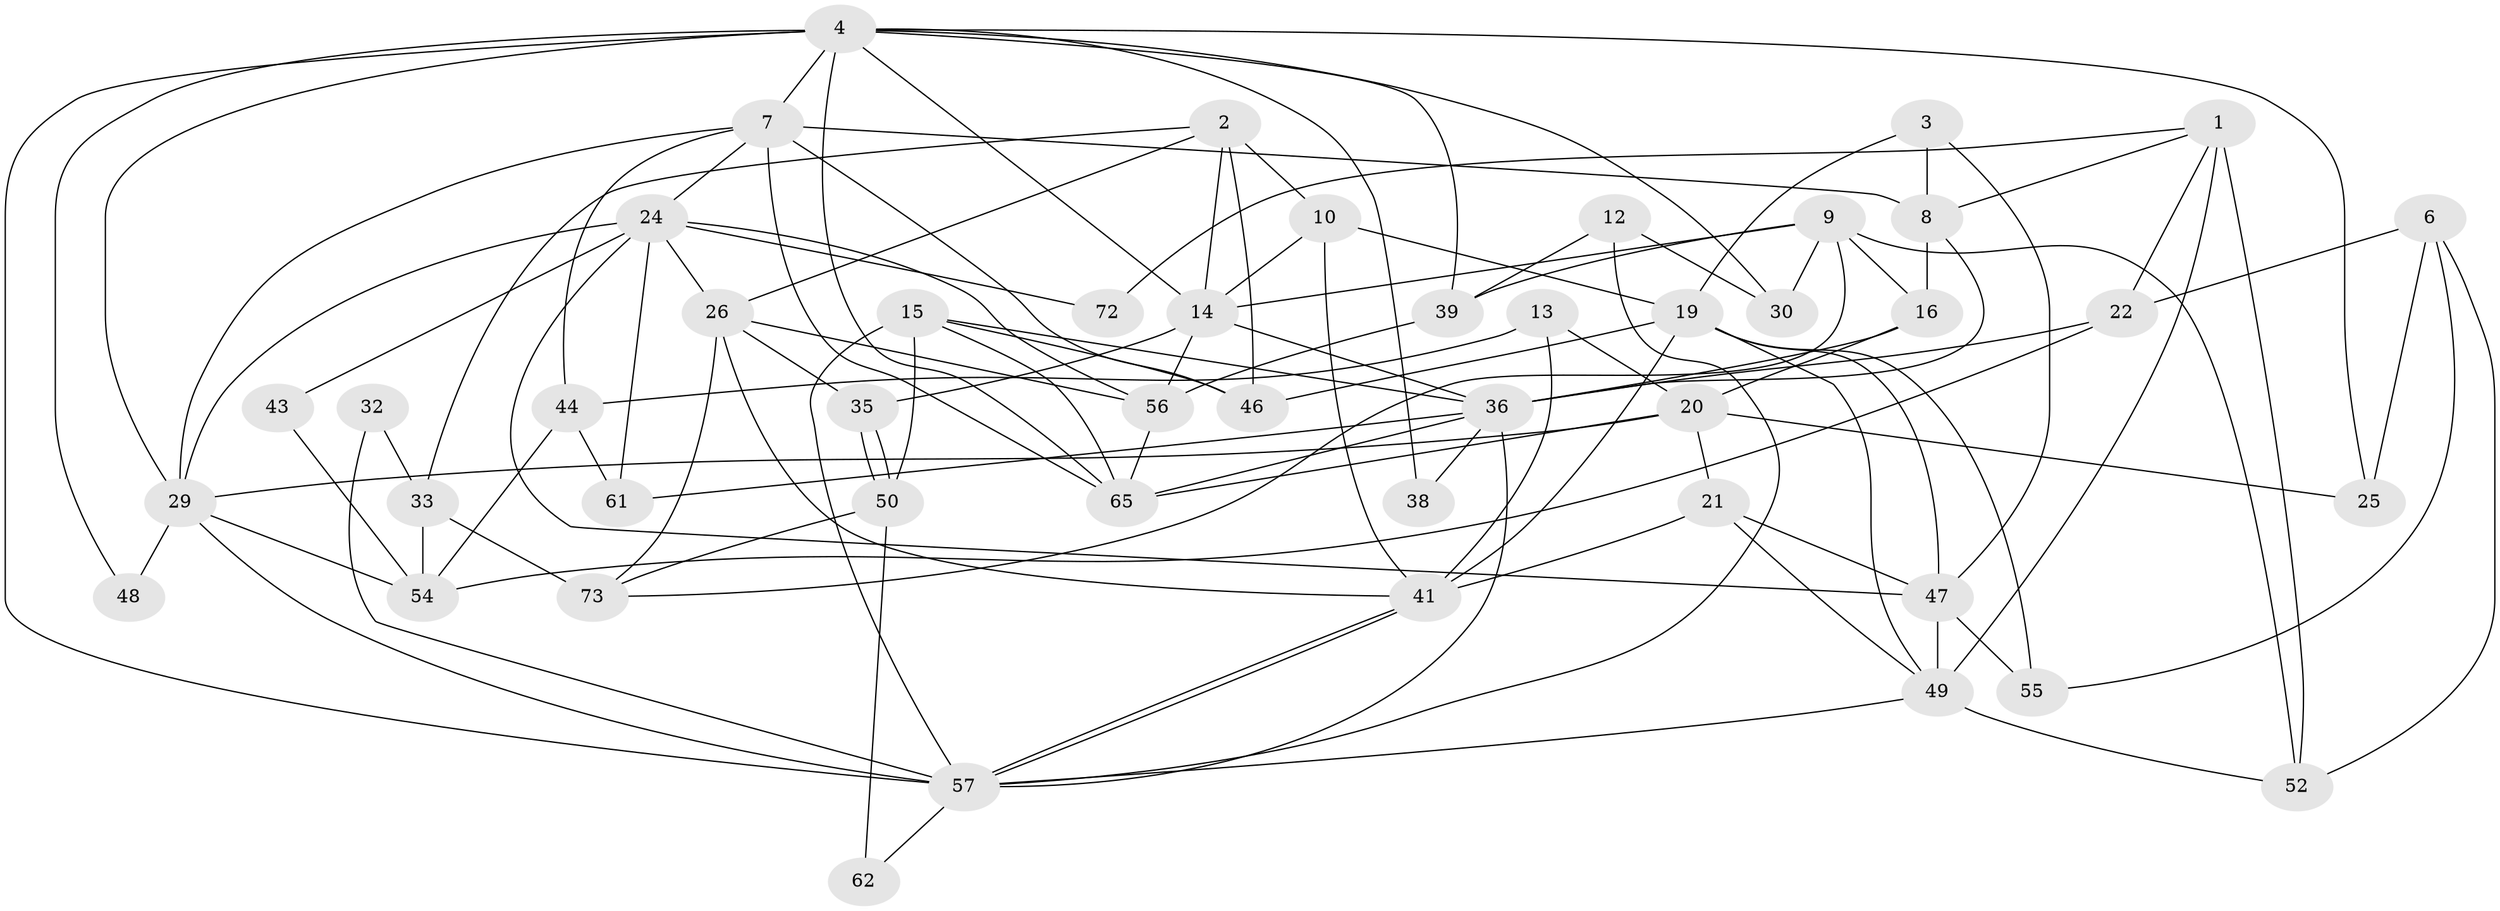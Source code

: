 // original degree distribution, {2: 0.15789473684210525, 3: 0.17105263157894737, 8: 0.013157894736842105, 4: 0.3684210526315789, 5: 0.18421052631578946, 7: 0.039473684210526314, 6: 0.06578947368421052}
// Generated by graph-tools (version 1.1) at 2025/41/03/06/25 10:41:58]
// undirected, 47 vertices, 112 edges
graph export_dot {
graph [start="1"]
  node [color=gray90,style=filled];
  1 [super="+66"];
  2 [super="+5"];
  3 [super="+63"];
  4 [super="+69"];
  6 [super="+17"];
  7 [super="+28"];
  8 [super="+23"];
  9 [super="+11"];
  10;
  12 [super="+18"];
  13;
  14 [super="+27"];
  15 [super="+37"];
  16;
  19 [super="+60"];
  20 [super="+34"];
  21 [super="+42"];
  22;
  24 [super="+31"];
  25;
  26 [super="+76"];
  29 [super="+45"];
  30;
  32;
  33 [super="+71"];
  35;
  36 [super="+53"];
  38;
  39 [super="+40"];
  41 [super="+74"];
  43;
  44 [super="+68"];
  46 [super="+75"];
  47 [super="+59"];
  48;
  49 [super="+51"];
  50;
  52 [super="+58"];
  54 [super="+67"];
  55;
  56;
  57 [super="+64"];
  61 [super="+70"];
  62;
  65;
  72;
  73;
  1 -- 49 [weight=2];
  1 -- 22;
  1 -- 8;
  1 -- 72;
  1 -- 52;
  2 -- 10;
  2 -- 14;
  2 -- 33;
  2 -- 26;
  2 -- 46;
  3 -- 8 [weight=2];
  3 -- 19 [weight=2];
  3 -- 47;
  4 -- 29 [weight=2];
  4 -- 25;
  4 -- 38;
  4 -- 48;
  4 -- 65;
  4 -- 7;
  4 -- 30;
  4 -- 14;
  4 -- 57;
  4 -- 39;
  6 -- 25;
  6 -- 52;
  6 -- 55;
  6 -- 22;
  7 -- 8;
  7 -- 46;
  7 -- 29;
  7 -- 24;
  7 -- 65;
  7 -- 44;
  8 -- 16;
  8 -- 36;
  9 -- 14;
  9 -- 30;
  9 -- 73;
  9 -- 16;
  9 -- 52;
  9 -- 39;
  10 -- 19;
  10 -- 14;
  10 -- 41;
  12 -- 39;
  12 -- 30;
  12 -- 57;
  13 -- 44;
  13 -- 41;
  13 -- 20;
  14 -- 35;
  14 -- 56;
  14 -- 36;
  15 -- 36;
  15 -- 65;
  15 -- 50;
  15 -- 46;
  15 -- 57;
  16 -- 36;
  16 -- 20;
  19 -- 55;
  19 -- 46;
  19 -- 41;
  19 -- 49;
  19 -- 47;
  20 -- 25;
  20 -- 65;
  20 -- 21;
  20 -- 29;
  21 -- 41 [weight=2];
  21 -- 47;
  21 -- 49;
  22 -- 36;
  22 -- 54;
  24 -- 29;
  24 -- 43;
  24 -- 56;
  24 -- 72;
  24 -- 61;
  24 -- 47;
  24 -- 26;
  26 -- 41;
  26 -- 56;
  26 -- 73;
  26 -- 35;
  29 -- 57;
  29 -- 48;
  29 -- 54;
  32 -- 57;
  32 -- 33;
  33 -- 73;
  33 -- 54;
  35 -- 50;
  35 -- 50;
  36 -- 61;
  36 -- 65;
  36 -- 38;
  36 -- 57;
  39 -- 56;
  41 -- 57;
  41 -- 57;
  43 -- 54;
  44 -- 61 [weight=2];
  44 -- 54;
  47 -- 49 [weight=2];
  47 -- 55;
  49 -- 57;
  49 -- 52;
  50 -- 73;
  50 -- 62;
  56 -- 65;
  57 -- 62;
}
